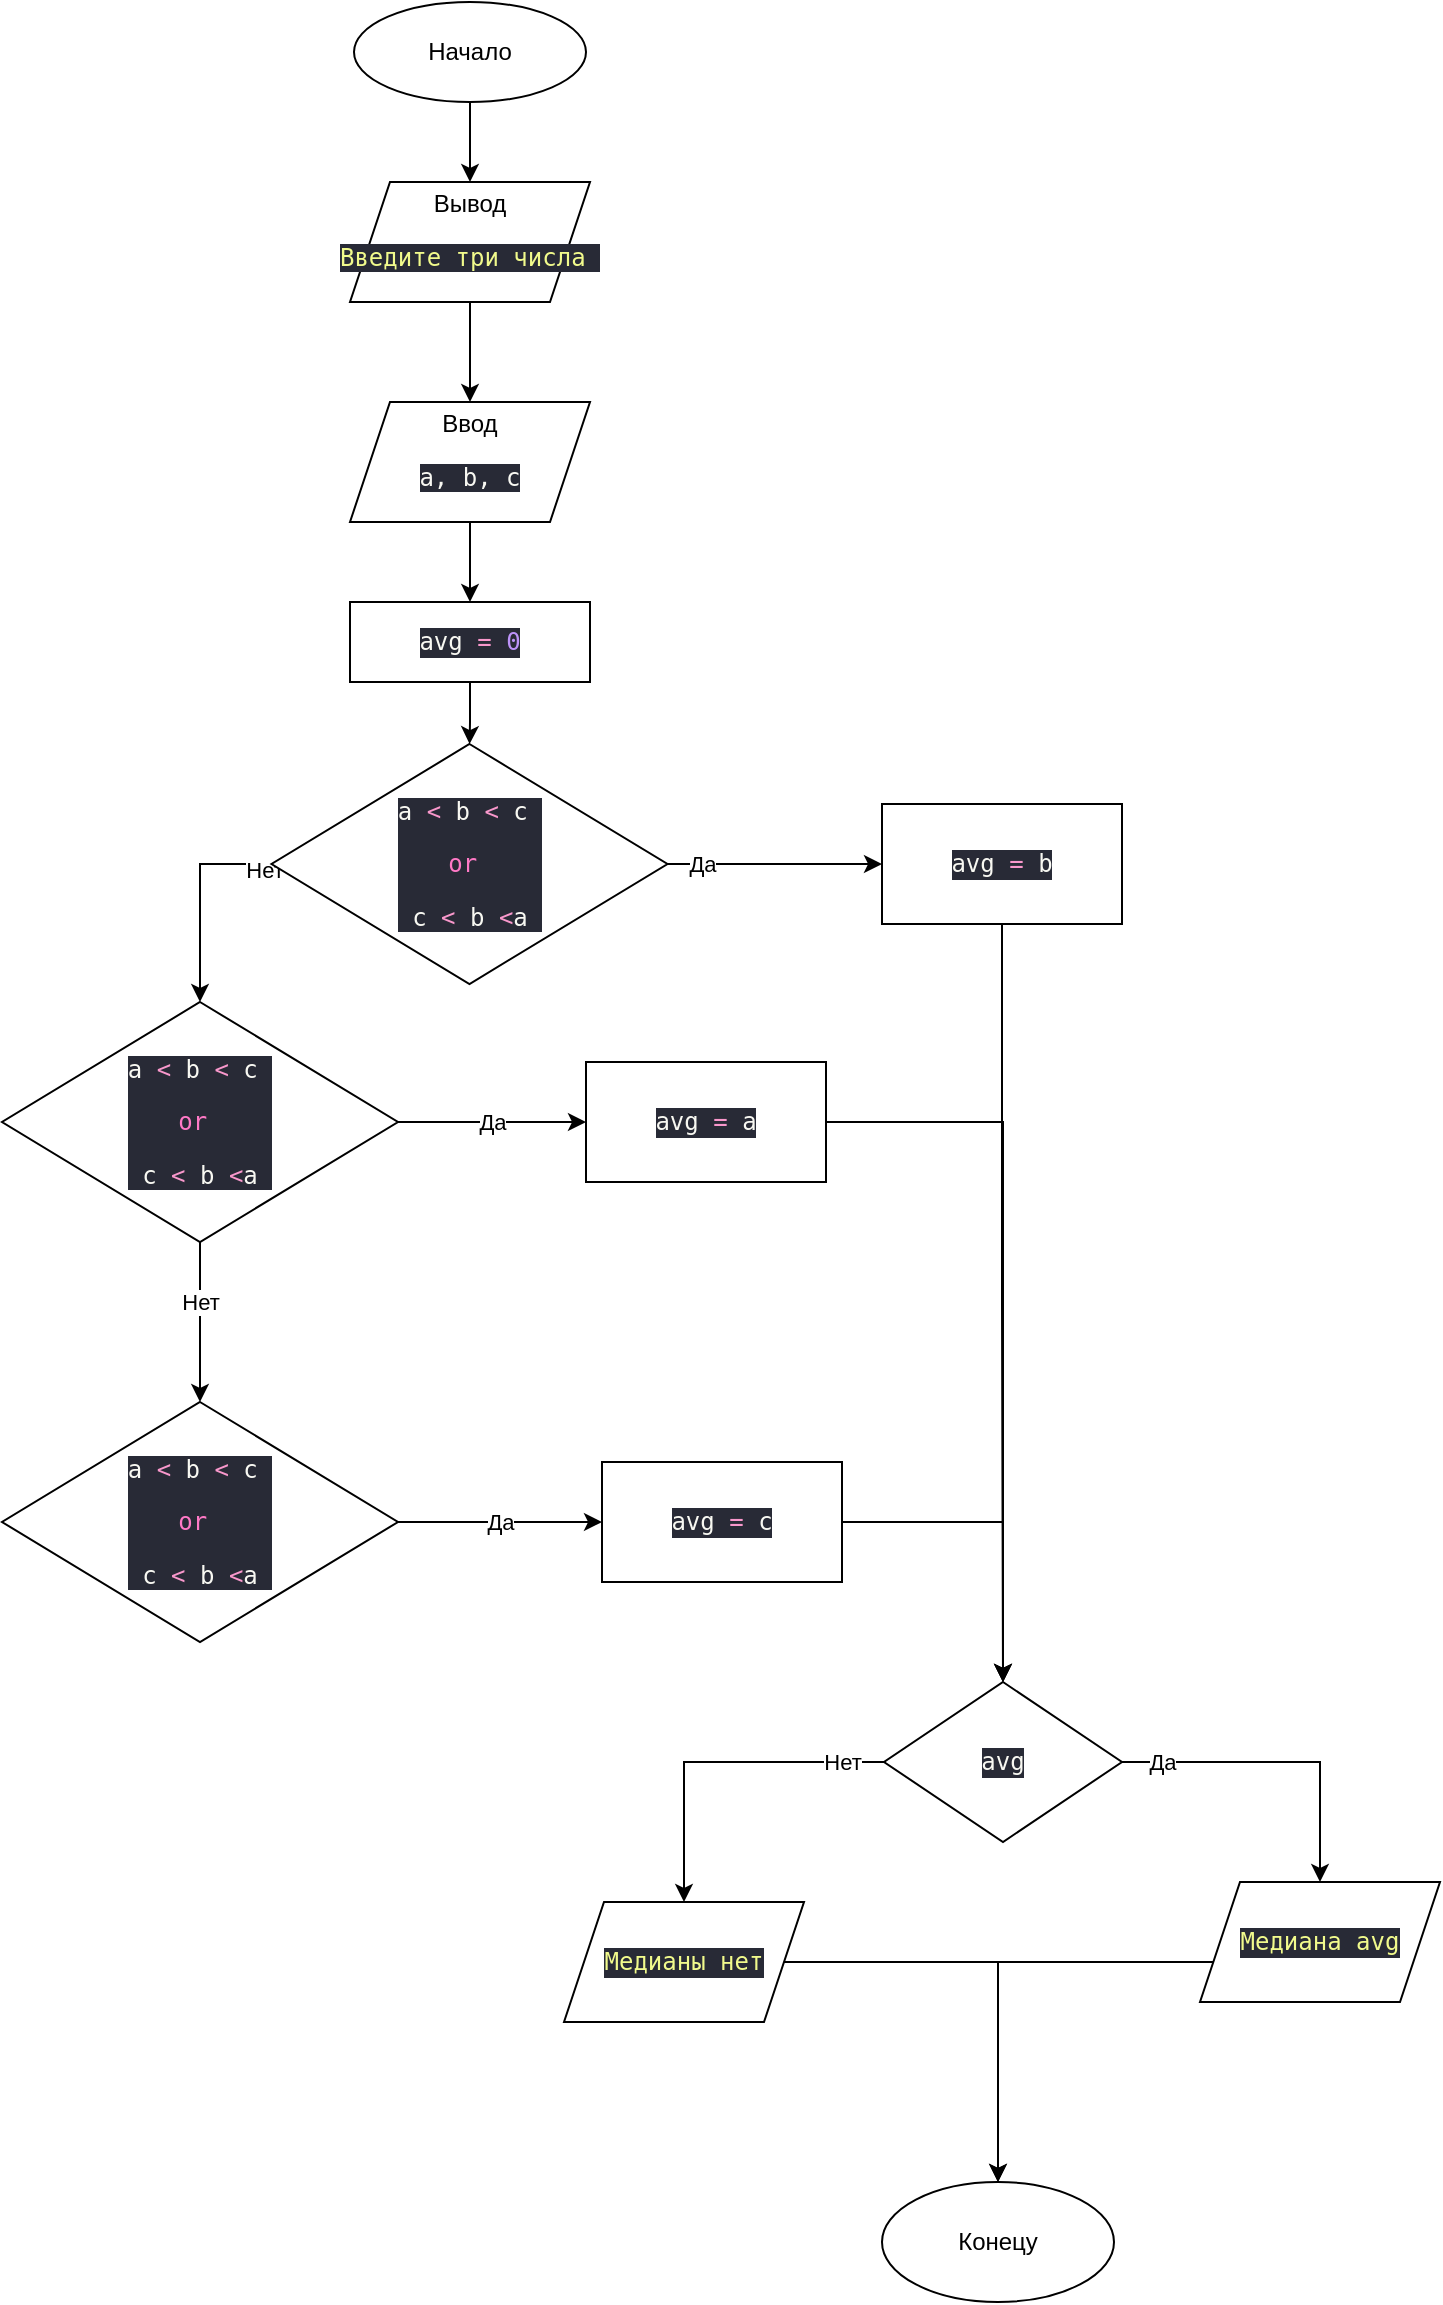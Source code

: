 <mxfile version="14.2.7" type="github">
  <diagram id="mnxBPDnKdIm5gk3VA5U3" name="Страница 1">
    <mxGraphModel dx="2022" dy="1124" grid="1" gridSize="10" guides="1" tooltips="1" connect="1" arrows="1" fold="1" page="1" pageScale="1" pageWidth="827" pageHeight="1169" math="0" shadow="0">
      <root>
        <mxCell id="0" />
        <mxCell id="1" parent="0" />
        <mxCell id="F_Um3TnC9z8fD7-AmP_F-13" style="edgeStyle=orthogonalEdgeStyle;rounded=0;orthogonalLoop=1;jettySize=auto;html=1;" edge="1" parent="1" source="F_Um3TnC9z8fD7-AmP_F-1" target="F_Um3TnC9z8fD7-AmP_F-11">
          <mxGeometry relative="1" as="geometry" />
        </mxCell>
        <mxCell id="F_Um3TnC9z8fD7-AmP_F-1" value="Начало" style="ellipse;whiteSpace=wrap;html=1;" vertex="1" parent="1">
          <mxGeometry x="356" y="100" width="116" height="50" as="geometry" />
        </mxCell>
        <mxCell id="F_Um3TnC9z8fD7-AmP_F-2" value="Конецу" style="ellipse;whiteSpace=wrap;html=1;" vertex="1" parent="1">
          <mxGeometry x="620" y="1190" width="116" height="60" as="geometry" />
        </mxCell>
        <mxCell id="F_Um3TnC9z8fD7-AmP_F-29" style="edgeStyle=orthogonalEdgeStyle;rounded=0;orthogonalLoop=1;jettySize=auto;html=1;" edge="1" parent="1" source="F_Um3TnC9z8fD7-AmP_F-9" target="F_Um3TnC9z8fD7-AmP_F-8">
          <mxGeometry relative="1" as="geometry" />
        </mxCell>
        <mxCell id="F_Um3TnC9z8fD7-AmP_F-9" value="&lt;pre style=&quot;background-color: #282a36 ; color: #f8f8f2 ; font-family: &amp;#34;jetbrains mono&amp;#34; , monospace ; font-size: 9 8pt&quot;&gt;avg &lt;span style=&quot;color: #f998cc&quot;&gt;= &lt;/span&gt;&lt;span style=&quot;color: #bd93f9&quot;&gt;0&lt;/span&gt;&lt;/pre&gt;" style="rounded=0;whiteSpace=wrap;html=1;" vertex="1" parent="1">
          <mxGeometry x="354" y="400" width="120" height="40" as="geometry" />
        </mxCell>
        <mxCell id="F_Um3TnC9z8fD7-AmP_F-44" style="edgeStyle=orthogonalEdgeStyle;rounded=0;orthogonalLoop=1;jettySize=auto;html=1;" edge="1" parent="1" source="F_Um3TnC9z8fD7-AmP_F-10" target="F_Um3TnC9z8fD7-AmP_F-2">
          <mxGeometry relative="1" as="geometry" />
        </mxCell>
        <mxCell id="F_Um3TnC9z8fD7-AmP_F-10" value="&lt;pre style=&quot;background-color: #282a36 ; color: #f8f8f2 ; font-family: &amp;#34;jetbrains mono&amp;#34; , monospace ; font-size: 9 8pt&quot;&gt;&lt;span style=&quot;color: #f1fa8c&quot;&gt;Медианы нет&lt;/span&gt;&lt;/pre&gt;" style="shape=parallelogram;perimeter=parallelogramPerimeter;whiteSpace=wrap;html=1;fixedSize=1;" vertex="1" parent="1">
          <mxGeometry x="461" y="1050" width="120" height="60" as="geometry" />
        </mxCell>
        <mxCell id="F_Um3TnC9z8fD7-AmP_F-14" style="edgeStyle=orthogonalEdgeStyle;rounded=0;orthogonalLoop=1;jettySize=auto;html=1;" edge="1" parent="1" source="F_Um3TnC9z8fD7-AmP_F-11" target="F_Um3TnC9z8fD7-AmP_F-12">
          <mxGeometry relative="1" as="geometry" />
        </mxCell>
        <mxCell id="F_Um3TnC9z8fD7-AmP_F-11" value="Вывод&lt;br&gt;&lt;pre style=&quot;background-color: #282a36 ; color: #f8f8f2 ; font-family: &amp;#34;jetbrains mono&amp;#34; , monospace ; font-size: 9 8pt&quot;&gt;&lt;span style=&quot;color: #f1fa8c&quot;&gt;Введите три числа &lt;/span&gt;&lt;/pre&gt;" style="shape=parallelogram;perimeter=parallelogramPerimeter;whiteSpace=wrap;html=1;fixedSize=1;" vertex="1" parent="1">
          <mxGeometry x="354" y="190" width="120" height="60" as="geometry" />
        </mxCell>
        <mxCell id="F_Um3TnC9z8fD7-AmP_F-16" style="edgeStyle=orthogonalEdgeStyle;rounded=0;orthogonalLoop=1;jettySize=auto;html=1;" edge="1" parent="1" source="F_Um3TnC9z8fD7-AmP_F-12" target="F_Um3TnC9z8fD7-AmP_F-9">
          <mxGeometry relative="1" as="geometry" />
        </mxCell>
        <mxCell id="F_Um3TnC9z8fD7-AmP_F-12" value="Ввод&lt;br&gt;&lt;pre style=&quot;background-color: #282a36 ; color: #f8f8f2 ; font-family: &amp;#34;jetbrains mono&amp;#34; , monospace ; font-size: 9 8pt&quot;&gt;a, b, c&lt;/pre&gt;" style="shape=parallelogram;perimeter=parallelogramPerimeter;whiteSpace=wrap;html=1;fixedSize=1;" vertex="1" parent="1">
          <mxGeometry x="354" y="300" width="120" height="60" as="geometry" />
        </mxCell>
        <mxCell id="F_Um3TnC9z8fD7-AmP_F-45" style="edgeStyle=orthogonalEdgeStyle;rounded=0;orthogonalLoop=1;jettySize=auto;html=1;" edge="1" parent="1" source="F_Um3TnC9z8fD7-AmP_F-15" target="F_Um3TnC9z8fD7-AmP_F-2">
          <mxGeometry relative="1" as="geometry">
            <Array as="points">
              <mxPoint x="678" y="1080" />
            </Array>
          </mxGeometry>
        </mxCell>
        <mxCell id="F_Um3TnC9z8fD7-AmP_F-15" value="&lt;pre style=&quot;background-color: #282a36 ; color: #f8f8f2 ; font-family: &amp;#34;jetbrains mono&amp;#34; , monospace ; font-size: 9 8pt&quot;&gt;&lt;span style=&quot;color: #f1fa8c&quot;&gt;Медиана avg&lt;/span&gt;&lt;/pre&gt;" style="shape=parallelogram;perimeter=parallelogramPerimeter;whiteSpace=wrap;html=1;fixedSize=1;" vertex="1" parent="1">
          <mxGeometry x="779" y="1040" width="120" height="60" as="geometry" />
        </mxCell>
        <mxCell id="F_Um3TnC9z8fD7-AmP_F-4" style="edgeStyle=orthogonalEdgeStyle;rounded=0;orthogonalLoop=1;jettySize=auto;html=1;" edge="1" parent="1" source="F_Um3TnC9z8fD7-AmP_F-8" target="F_Um3TnC9z8fD7-AmP_F-35">
          <mxGeometry x="290" y="471" as="geometry">
            <mxPoint x="609" y="620" as="targetPoint" />
            <Array as="points" />
          </mxGeometry>
        </mxCell>
        <mxCell id="F_Um3TnC9z8fD7-AmP_F-5" value="Да" style="edgeLabel;html=1;align=center;verticalAlign=middle;resizable=0;points=[];" vertex="1" connectable="0" parent="F_Um3TnC9z8fD7-AmP_F-4">
          <mxGeometry x="-0.33" y="-3" relative="1" as="geometry">
            <mxPoint x="-18.75" y="-3" as="offset" />
          </mxGeometry>
        </mxCell>
        <mxCell id="F_Um3TnC9z8fD7-AmP_F-6" style="edgeStyle=orthogonalEdgeStyle;rounded=0;orthogonalLoop=1;jettySize=auto;html=1;" edge="1" parent="1" source="F_Um3TnC9z8fD7-AmP_F-8" target="F_Um3TnC9z8fD7-AmP_F-31">
          <mxGeometry x="290" y="471" as="geometry">
            <mxPoint x="290" y="506" as="targetPoint" />
            <Array as="points">
              <mxPoint x="279" y="531" />
            </Array>
          </mxGeometry>
        </mxCell>
        <mxCell id="F_Um3TnC9z8fD7-AmP_F-7" value="Нет" style="edgeLabel;html=1;align=center;verticalAlign=middle;resizable=0;points=[];" vertex="1" connectable="0" parent="F_Um3TnC9z8fD7-AmP_F-6">
          <mxGeometry x="-0.279" relative="1" as="geometry">
            <mxPoint x="31.25" as="offset" />
          </mxGeometry>
        </mxCell>
        <mxCell id="F_Um3TnC9z8fD7-AmP_F-8" value="&lt;pre style=&quot;background-color: rgb(40 , 42 , 54) ; color: rgb(248 , 248 , 242) ; font-family: &amp;#34;jetbrains mono&amp;#34; , monospace&quot;&gt;&lt;pre style=&quot;font-family: &amp;#34;jetbrains mono&amp;#34; , monospace&quot;&gt;a &lt;span style=&quot;color: #f998cc&quot;&gt;&amp;lt; &lt;/span&gt;b &lt;span style=&quot;color: #f998cc&quot;&gt;&amp;lt; &lt;/span&gt;c &lt;/pre&gt;&lt;pre style=&quot;font-family: &amp;#34;jetbrains mono&amp;#34; , monospace&quot;&gt;&lt;span style=&quot;color: #ff79c6&quot;&gt;or &lt;/span&gt;&lt;/pre&gt;&lt;pre style=&quot;font-family: &amp;#34;jetbrains mono&amp;#34; , monospace&quot;&gt;c &lt;span style=&quot;color: #f998cc&quot;&gt;&amp;lt; &lt;/span&gt;b &lt;span style=&quot;color: #f998cc&quot;&gt;&amp;lt;&lt;/span&gt;a&lt;/pre&gt;&lt;/pre&gt;" style="rhombus;whiteSpace=wrap;html=1;" vertex="1" parent="1">
          <mxGeometry x="314.75" y="471" width="198" height="120" as="geometry" />
        </mxCell>
        <mxCell id="F_Um3TnC9z8fD7-AmP_F-34" value="Нет" style="edgeStyle=orthogonalEdgeStyle;rounded=0;orthogonalLoop=1;jettySize=auto;html=1;" edge="1" parent="1" source="F_Um3TnC9z8fD7-AmP_F-31" target="F_Um3TnC9z8fD7-AmP_F-32">
          <mxGeometry x="-0.25" relative="1" as="geometry">
            <Array as="points">
              <mxPoint x="279" y="770" />
              <mxPoint x="279" y="770" />
            </Array>
            <mxPoint as="offset" />
          </mxGeometry>
        </mxCell>
        <mxCell id="F_Um3TnC9z8fD7-AmP_F-38" value="Да" style="edgeStyle=orthogonalEdgeStyle;rounded=0;orthogonalLoop=1;jettySize=auto;html=1;" edge="1" parent="1" source="F_Um3TnC9z8fD7-AmP_F-31" target="F_Um3TnC9z8fD7-AmP_F-36">
          <mxGeometry relative="1" as="geometry" />
        </mxCell>
        <mxCell id="F_Um3TnC9z8fD7-AmP_F-31" value="&lt;pre style=&quot;background-color: rgb(40 , 42 , 54) ; color: rgb(248 , 248 , 242) ; font-family: &amp;#34;jetbrains mono&amp;#34; , monospace&quot;&gt;&lt;pre style=&quot;font-family: &amp;#34;jetbrains mono&amp;#34; , monospace&quot;&gt;a &lt;span style=&quot;color: #f998cc&quot;&gt;&amp;lt; &lt;/span&gt;b &lt;span style=&quot;color: #f998cc&quot;&gt;&amp;lt; &lt;/span&gt;c &lt;/pre&gt;&lt;pre style=&quot;font-family: &amp;#34;jetbrains mono&amp;#34; , monospace&quot;&gt;&lt;span style=&quot;color: #ff79c6&quot;&gt;or &lt;/span&gt;&lt;/pre&gt;&lt;pre style=&quot;font-family: &amp;#34;jetbrains mono&amp;#34; , monospace&quot;&gt;c &lt;span style=&quot;color: #f998cc&quot;&gt;&amp;lt; &lt;/span&gt;b &lt;span style=&quot;color: #f998cc&quot;&gt;&amp;lt;&lt;/span&gt;a&lt;/pre&gt;&lt;/pre&gt;" style="rhombus;whiteSpace=wrap;html=1;" vertex="1" parent="1">
          <mxGeometry x="180" y="600" width="198" height="120" as="geometry" />
        </mxCell>
        <mxCell id="F_Um3TnC9z8fD7-AmP_F-39" value="Да" style="edgeStyle=orthogonalEdgeStyle;rounded=0;orthogonalLoop=1;jettySize=auto;html=1;" edge="1" parent="1" source="F_Um3TnC9z8fD7-AmP_F-32" target="F_Um3TnC9z8fD7-AmP_F-37">
          <mxGeometry relative="1" as="geometry" />
        </mxCell>
        <mxCell id="F_Um3TnC9z8fD7-AmP_F-32" value="&lt;pre style=&quot;background-color: rgb(40 , 42 , 54) ; color: rgb(248 , 248 , 242) ; font-family: &amp;#34;jetbrains mono&amp;#34; , monospace&quot;&gt;&lt;pre style=&quot;font-family: &amp;#34;jetbrains mono&amp;#34; , monospace&quot;&gt;a &lt;span style=&quot;color: #f998cc&quot;&gt;&amp;lt; &lt;/span&gt;b &lt;span style=&quot;color: #f998cc&quot;&gt;&amp;lt; &lt;/span&gt;c &lt;/pre&gt;&lt;pre style=&quot;font-family: &amp;#34;jetbrains mono&amp;#34; , monospace&quot;&gt;&lt;span style=&quot;color: #ff79c6&quot;&gt;or &lt;/span&gt;&lt;/pre&gt;&lt;pre style=&quot;font-family: &amp;#34;jetbrains mono&amp;#34; , monospace&quot;&gt;c &lt;span style=&quot;color: #f998cc&quot;&gt;&amp;lt; &lt;/span&gt;b &lt;span style=&quot;color: #f998cc&quot;&gt;&amp;lt;&lt;/span&gt;a&lt;/pre&gt;&lt;/pre&gt;" style="rhombus;whiteSpace=wrap;html=1;" vertex="1" parent="1">
          <mxGeometry x="180" y="800" width="198" height="120" as="geometry" />
        </mxCell>
        <mxCell id="F_Um3TnC9z8fD7-AmP_F-41" style="edgeStyle=orthogonalEdgeStyle;rounded=0;orthogonalLoop=1;jettySize=auto;html=1;" edge="1" parent="1" source="F_Um3TnC9z8fD7-AmP_F-35" target="F_Um3TnC9z8fD7-AmP_F-40">
          <mxGeometry relative="1" as="geometry" />
        </mxCell>
        <mxCell id="F_Um3TnC9z8fD7-AmP_F-35" value="&lt;pre style=&quot;background-color: #282a36 ; color: #f8f8f2 ; font-family: &amp;#34;jetbrains mono&amp;#34; , monospace ; font-size: 9 8pt&quot;&gt;avg &lt;span style=&quot;color: #f998cc&quot;&gt;= &lt;/span&gt;b&lt;/pre&gt;" style="rounded=0;whiteSpace=wrap;html=1;" vertex="1" parent="1">
          <mxGeometry x="620" y="501" width="120" height="60" as="geometry" />
        </mxCell>
        <mxCell id="F_Um3TnC9z8fD7-AmP_F-42" style="edgeStyle=orthogonalEdgeStyle;rounded=0;orthogonalLoop=1;jettySize=auto;html=1;" edge="1" parent="1" source="F_Um3TnC9z8fD7-AmP_F-36" target="F_Um3TnC9z8fD7-AmP_F-40">
          <mxGeometry relative="1" as="geometry" />
        </mxCell>
        <mxCell id="F_Um3TnC9z8fD7-AmP_F-36" value="&lt;pre style=&quot;background-color: #282a36 ; color: #f8f8f2 ; font-family: &amp;#34;jetbrains mono&amp;#34; , monospace ; font-size: 9 8pt&quot;&gt;avg &lt;span style=&quot;color: #f998cc&quot;&gt;= &lt;/span&gt;a&lt;/pre&gt;" style="rounded=0;whiteSpace=wrap;html=1;" vertex="1" parent="1">
          <mxGeometry x="472" y="630" width="120" height="60" as="geometry" />
        </mxCell>
        <mxCell id="F_Um3TnC9z8fD7-AmP_F-43" style="edgeStyle=orthogonalEdgeStyle;rounded=0;orthogonalLoop=1;jettySize=auto;html=1;" edge="1" parent="1" source="F_Um3TnC9z8fD7-AmP_F-37" target="F_Um3TnC9z8fD7-AmP_F-40">
          <mxGeometry relative="1" as="geometry" />
        </mxCell>
        <mxCell id="F_Um3TnC9z8fD7-AmP_F-37" value="&lt;pre style=&quot;background-color: #282a36 ; color: #f8f8f2 ; font-family: &amp;#34;jetbrains mono&amp;#34; , monospace ; font-size: 9 8pt&quot;&gt;avg &lt;span style=&quot;color: #f998cc&quot;&gt;= &lt;/span&gt;c&lt;/pre&gt;" style="rounded=0;whiteSpace=wrap;html=1;" vertex="1" parent="1">
          <mxGeometry x="480" y="830" width="120" height="60" as="geometry" />
        </mxCell>
        <mxCell id="F_Um3TnC9z8fD7-AmP_F-46" value="Нет" style="edgeStyle=orthogonalEdgeStyle;rounded=0;orthogonalLoop=1;jettySize=auto;html=1;" edge="1" parent="1" source="F_Um3TnC9z8fD7-AmP_F-40" target="F_Um3TnC9z8fD7-AmP_F-10">
          <mxGeometry x="-0.753" relative="1" as="geometry">
            <Array as="points">
              <mxPoint x="521" y="980" />
            </Array>
            <mxPoint as="offset" />
          </mxGeometry>
        </mxCell>
        <mxCell id="F_Um3TnC9z8fD7-AmP_F-47" value="Да" style="edgeStyle=orthogonalEdgeStyle;rounded=0;orthogonalLoop=1;jettySize=auto;html=1;" edge="1" parent="1" source="F_Um3TnC9z8fD7-AmP_F-40" target="F_Um3TnC9z8fD7-AmP_F-15">
          <mxGeometry x="-0.748" relative="1" as="geometry">
            <Array as="points">
              <mxPoint x="839" y="980" />
            </Array>
            <mxPoint as="offset" />
          </mxGeometry>
        </mxCell>
        <mxCell id="F_Um3TnC9z8fD7-AmP_F-40" value="&lt;pre style=&quot;background-color: rgb(40 , 42 , 54) ; color: rgb(248 , 248 , 242) ; font-family: &amp;#34;jetbrains mono&amp;#34; , monospace&quot;&gt;&lt;pre style=&quot;font-family: &amp;#34;jetbrains mono&amp;#34; , monospace&quot;&gt;avg&lt;/pre&gt;&lt;/pre&gt;" style="rhombus;whiteSpace=wrap;html=1;" vertex="1" parent="1">
          <mxGeometry x="621" y="940" width="119" height="80" as="geometry" />
        </mxCell>
      </root>
    </mxGraphModel>
  </diagram>
</mxfile>
